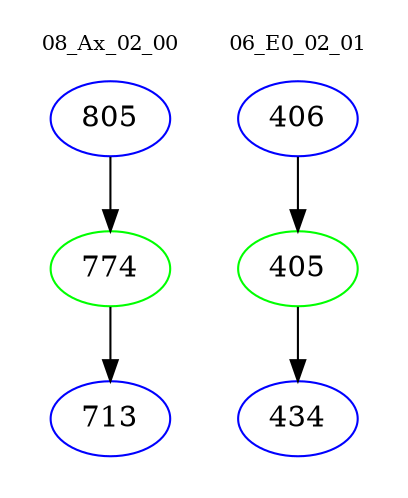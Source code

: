 digraph{
subgraph cluster_0 {
color = white
label = "08_Ax_02_00";
fontsize=10;
T0_805 [label="805", color="blue"]
T0_805 -> T0_774 [color="black"]
T0_774 [label="774", color="green"]
T0_774 -> T0_713 [color="black"]
T0_713 [label="713", color="blue"]
}
subgraph cluster_1 {
color = white
label = "06_E0_02_01";
fontsize=10;
T1_406 [label="406", color="blue"]
T1_406 -> T1_405 [color="black"]
T1_405 [label="405", color="green"]
T1_405 -> T1_434 [color="black"]
T1_434 [label="434", color="blue"]
}
}
